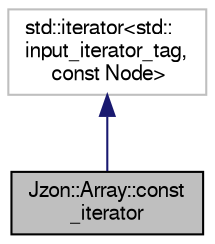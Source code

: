 digraph "Jzon::Array::const_iterator"
{
  edge [fontname="FreeSans",fontsize="10",labelfontname="FreeSans",labelfontsize="10"];
  node [fontname="FreeSans",fontsize="10",shape=record];
  Node1 [label="Jzon::Array::const\l_iterator",height=0.2,width=0.4,color="black", fillcolor="grey75", style="filled" fontcolor="black"];
  Node2 -> Node1 [dir="back",color="midnightblue",fontsize="10",style="solid",fontname="FreeSans"];
  Node2 [label="std::iterator\<std::\linput_iterator_tag,\l const Node\>",height=0.2,width=0.4,color="grey75", fillcolor="white", style="filled"];
}

